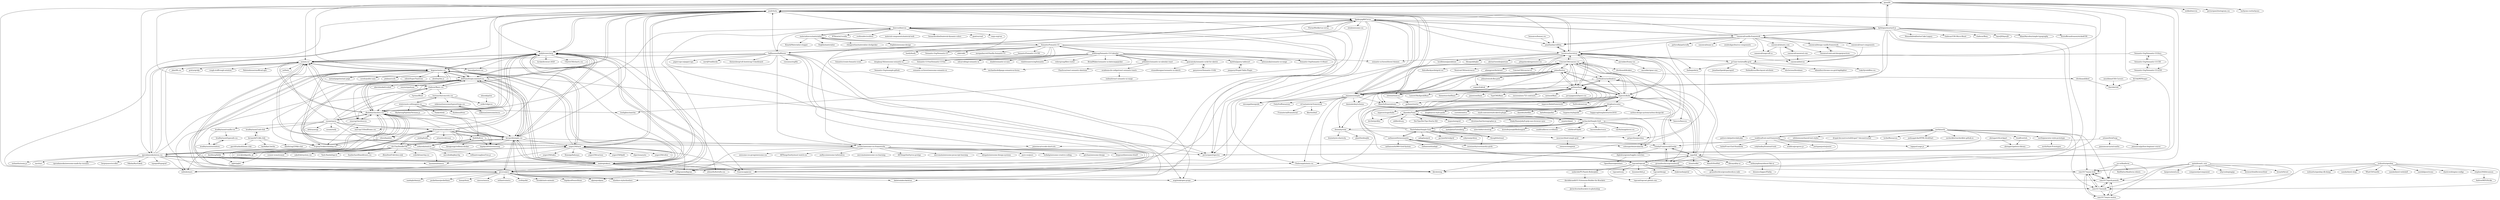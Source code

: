 digraph G {
"ajusa/lit" -> "jenil/chota"
"ajusa/lit" -> "kbrsh/wing" ["e"=1]
"ajusa/lit" -> "Chalarangelo/mini.css" ["e"=1]
"ajusa/lit" -> "webkul/micron" ["e"=1]
"ajusa/lit" -> "andybrewer/mvp"
"ajusa/lit" -> "picturepan2/spectre" ["e"=1]
"ajusa/lit" -> "milligram/milligram" ["e"=1]
"ajusa/lit" -> "kylelogue/mustard-ui"
"ajusa/lit" -> "xz/new.css"
"ajusa/lit" -> "picturepan2/instagram.css" ["e"=1]
"ajusa/lit" -> "kognise/water.css"
"ajusa/lit" -> "tachyons-css/tachyons" ["e"=1]
"ajusa/lit" -> "igoradamenko/awsm.css"
"ajusa/lit" -> "dohliam/dropin-minimal-css"
"ajusa/lit" -> "pr1mer-tech/waffle-grid"
"louismerlin/concrete.css" -> "wintermute-cell/magick.css"
"louismerlin/concrete.css" -> "marcop135/bullframe.css"
"louismerlin/concrete.css" -> "mikemai2awesome/typesettings.css"
"louismerlin/concrete.css" -> "swlkr/ridgecss"
"louismerlin/concrete.css" -> "emareg/classlesscss"
"north/north" -> "tevko/Resources"
"north/north" -> "rain1017/async-lock"
"north/north" -> "rain1017/quick-pomelo"
"north/north" -> "rain1017/memdb"
"north/north" -> "joshuagatcke/HTML-KickStart" ["e"=1]
"north/north" -> "uxchecklist/uxchecklist.github.io" ["e"=1]
"north/north" -> "north/generator-style-prototype"
"north/north" -> "bradfrost/ish."
"north/north" -> "tapquo/Lungo.js" ["e"=1]
"north/north" -> "usablica/front-end-frameworks"
"north/north" -> "pattern-lab/patternlab-php" ["e"=1]
"north/north" -> "nilshoenson/shared-text-styles" ["e"=1]
"north/north" -> "drupal-deconstructed/drupal-7-deconstructed"
"troxler/awesome-css-frameworks" -> "awesome-css-group/awesome-css" ["e"=1]
"troxler/awesome-css-frameworks" -> "AllThingsSmitty/must-watch-css" ["e"=1]
"troxler/awesome-css-frameworks" -> "picocss/pico"
"troxler/awesome-css-frameworks" -> "aniftyco/awesome-tailwindcss" ["e"=1]
"troxler/awesome-css-frameworks" -> "picturepan2/spectre" ["e"=1]
"troxler/awesome-css-frameworks" -> "micromata/awesome-css-learning" ["e"=1]
"troxler/awesome-css-frameworks" -> "AllThingsSmitty/css-protips" ["e"=1]
"troxler/awesome-css-frameworks" -> "micromata/awesome-javascript-learning" ["e"=1]
"troxler/awesome-css-frameworks" -> "alexpate/awesome-design-systems" ["e"=1]
"troxler/awesome-css-frameworks" -> "milligram/milligram" ["e"=1]
"troxler/awesome-css-frameworks" -> "pure-css/pure" ["e"=1]
"troxler/awesome-css-frameworks" -> "kognise/water.css"
"troxler/awesome-css-frameworks" -> "terkelg/awesome-creative-coding" ["e"=1]
"troxler/awesome-css-frameworks" -> "gztchan/awesome-design" ["e"=1]
"troxler/awesome-css-frameworks" -> "diegocard/awesome-html5" ["e"=1]
"fomantic/Fomantic-UI" -> "mdehoog/Semantic-UI-Calendar"
"fomantic/Fomantic-UI" -> "Semantic-Org/Semantic-UI" ["e"=1]
"fomantic/Fomantic-UI" -> "Semantic-Org/Semantic-UI-React" ["e"=1]
"fomantic/Fomantic-UI" -> "Semantic-UI-Vue/Semantic-UI-Vue" ["e"=1]
"fomantic/Fomantic-UI" -> "douglasg14b/awesome-semantic-ui"
"fomantic/Fomantic-UI" -> "uikit/uikit" ["e"=1]
"fomantic/Fomantic-UI" -> "halfmoonui/halfmoon"
"fomantic/Fomantic-UI" -> "edcarroll/ng2-semantic-ui" ["e"=1]
"fomantic/Fomantic-UI" -> "Spiderpig86/Cirrus"
"fomantic/Fomantic-UI" -> "picturepan2/spectre" ["e"=1]
"fomantic/Fomantic-UI" -> "fomantic/Fomantic-UI-CSS"
"fomantic/Fomantic-UI" -> "morganbarrett/Vanilla-Semantic-UI"
"fomantic/Fomantic-UI" -> "buefy/buefy" ["e"=1]
"fomantic/Fomantic-UI" -> "troxler/awesome-css-frameworks"
"fomantic/Fomantic-UI" -> "materializecss/materialize"
"johno/furtive" -> "ConciseCSS/concise.css"
"johno/furtive" -> "getbase/base"
"johno/furtive" -> "danmalarkey/schema"
"johno/furtive" -> "jmjuanes/siimple"
"johno/furtive" -> "soyjavi/tuktuk"
"johno/furtive" -> "BlazeSoftware/atoms" ["e"=1]
"johno/furtive" -> "johno/rework-flex-grid"
"johno/furtive" -> "imperavi/kube"
"johno/furtive" -> "cardinalcss/cardinalcss"
"kognise/water.css" -> "andybrewer/mvp"
"kognise/water.css" -> "xz/new.css"
"kognise/water.css" -> "oxalorg/sakura"
"kognise/water.css" -> "picocss/pico"
"kognise/water.css" -> "kevquirk/simple.css"
"kognise/water.css" -> "dbohdan/classless-css"
"kognise/water.css" -> "picturepan2/spectre" ["e"=1]
"kognise/water.css" -> "milligram/milligram" ["e"=1]
"kognise/water.css" -> "instantpage/instant.page" ["e"=1]
"kognise/water.css" -> "uswds/public-sans" ["e"=1]
"kognise/water.css" -> "jolaleye/cssfx" ["e"=1]
"kognise/water.css" -> "edent/SuperTinyIcons" ["e"=1]
"kognise/water.css" -> "alexfoxy/lax.js" ["e"=1]
"kognise/water.css" -> "dohliam/dropin-minimal-css"
"kognise/water.css" -> "troxler/awesome-css-frameworks"
"dbohdan/classless-css" -> "dohliam/dropin-minimal-css"
"dbohdan/classless-css" -> "oxalorg/sakura"
"dbohdan/classless-css" -> "xz/new.css"
"dbohdan/classless-css" -> "andybrewer/mvp"
"dbohdan/classless-css" -> "emareg/classlesscss"
"dbohdan/classless-css" -> "yegor256/tacit"
"dbohdan/classless-css" -> "jenil/chota"
"dbohdan/classless-css" -> "kognise/water.css"
"dbohdan/classless-css" -> "kevquirk/simple.css"
"dbohdan/classless-css" -> "igoradamenko/awsm.css"
"dbohdan/classless-css" -> "rilwis/bamboo"
"dbohdan/classless-css" -> "bigskysoftware/missing" ["e"=1]
"dbohdan/classless-css" -> "mblode/marx" ["e"=1]
"dbohdan/classless-css" -> "picocss/pico"
"dbohdan/classless-css" -> "susam/spcss"
"spolu/breach_core" -> "breach/thrust" ["e"=1]
"spolu/breach_core" -> "rain1017/async-lock"
"spolu/breach_core" -> "rain1017/quick-pomelo"
"spolu/breach_core" -> "rain1017/memdb"
"spolu/breach_core" -> "kaepora/miniLock" ["e"=1]
"spolu/breach_core" -> "componentjs/component" ["e"=1]
"spolu/breach_core" -> "rain1017/async-mutex"
"spolu/breach_core" -> "whyrusleeping/gx" ["e"=1]
"spolu/breach_core" -> "browserhtml/browserhtml" ["e"=1]
"kylelogue/mustard-ui" -> "Spiderpig86/Cirrus"
"kylelogue/mustard-ui" -> "sitetent/tentcss"
"kylelogue/mustard-ui" -> "jenil/chota"
"kylelogue/mustard-ui" -> "getbase/base"
"kylelogue/mustard-ui" -> "AdamMarsden/simple-typography" ["e"=1]
"kylelogue/mustard-ui" -> "kristofferandreasen/wickedCSS" ["e"=1]
"kylelogue/mustard-ui" -> "jonathanharrell/hiq"
"kylelogue/mustard-ui" -> "ajusa/lit"
"kylelogue/mustard-ui" -> "HimasRafeek/butterCake-Legacy"
"kylelogue/mustard-ui" -> "Chalarangelo/mini.css" ["e"=1]
"kylelogue/mustard-ui" -> "vladocar/CSS-Micro-Reset" ["e"=1]
"kylelogue/mustard-ui" -> "vladocar/flexy" ["e"=1]
"kylelogue/mustard-ui" -> "layerJS/layerJS" ["e"=1]
"kylelogue/mustard-ui" -> "picturepan2/spectre" ["e"=1]
"kylelogue/mustard-ui" -> "canonical/vanilla-framework"
"imperavi/kube" -> "getbase/base"
"imperavi/kube" -> "ConciseCSS/concise.css"
"imperavi/kube" -> "GumbyFramework/Gumby"
"imperavi/kube" -> "imperavi/kubeframework"
"imperavi/kube" -> "groundworkcss/groundwork"
"imperavi/kube" -> "BlazeSoftware/atoms" ["e"=1]
"imperavi/kube" -> "daneden/Toast"
"imperavi/kube" -> "cardinalcss/cardinalcss"
"imperavi/kube" -> "johno/furtive"
"imperavi/kube" -> "turretcss/turretcss"
"imperavi/kube" -> "sapo/Ink"
"imperavi/kube" -> "devlint/gridlex" ["e"=1]
"imperavi/kube" -> "milligram/milligram" ["e"=1]
"imperavi/kube" -> "NoDivide/astrum" ["e"=1]
"imperavi/kube" -> "dropbox/scooter"
"academia-de-codigo/react-semantic-toasts" -> "iozbeyli/react-semantic-ui-range"
"imperavi/kubeframework" -> "imperavi/superkube"
"alistapart/AListApart" -> "alistapart/pattern-library"
"emareg/classlesscss" -> "EvgenyOrekhov/holiday.css"
"emareg/classlesscss" -> "dbohdan/classless-css"
"canonical/react-components" -> "canonical/dotrun"
"canonical/react-components" -> "canonical/vanilla-framework"
"almonk/pylon" -> "swlkr/ridgecss"
"arfedulov/semantic-ui-calendar-react" -> "academia-de-codigo/react-semantic-toasts"
"arfedulov/semantic-ui-calendar-react" -> "Charlicus/react-semantic-datetime"
"arfedulov/semantic-ui-calendar-react" -> "mdehoog/Semantic-UI-Calendar"
"Semantic-Org/Semantic-UI-Docs" -> "Semantic-Org/Semantic-UI-CSS"
"Semantic-Org/Semantic-UI-Docs" -> "Semantic-Org/Semantic-UI-LESS"
"Semantic-Org/Semantic-UI-Docs" -> "semantic-ui-forest/forest-themes"
"canonical/canonical.com" -> "canonical/ubuntu.com"
"canonical/canonical.com" -> "canonical/dotrun"
"bradleytaunt/vanilla-css" -> "bradleytaunt/typesafe-css"
"bradleytaunt/vanilla-css" -> "bradleytaunt/normform"
"topcoat/design" -> "topcoat/topcoat.github.com"
"north/generator-style-prototype" -> "north/Style-Prototypes"
"bradleytaunt/typesafe-css" -> "bradleytaunt/normform"
"fomantic/Fomantic-UI-CSS" -> "fomantic/create-fomantic-icons"
"davidderaedt/CC-Extension-Builder-for-Brackets" -> "JavierAroche/brackets-to-photoshop"
"undavide/PS-Panels-Boilerplate" -> "davidderaedt/CC-Extension-Builder-for-Brackets"
"xz/new.css" -> "andybrewer/mvp"
"xz/new.css" -> "dohliam/dropin-minimal-css"
"xz/new.css" -> "oxalorg/sakura"
"xz/new.css" -> "kognise/water.css"
"xz/new.css" -> "dbohdan/classless-css"
"xz/new.css" -> "kevquirk/simple.css"
"xz/new.css" -> "vladocar/Basic.css"
"xz/new.css" -> "bansal/pattern.css" ["e"=1]
"xz/new.css" -> "xz/fonts"
"xz/new.css" -> "jdan/98.css" ["e"=1]
"xz/new.css" -> "picocss/pico"
"xz/new.css" -> "jenil/chota"
"xz/new.css" -> "grid-js/gridjs" ["e"=1]
"xz/new.css" -> "rough-stuff/rough-notation" ["e"=1]
"xz/new.css" -> "Rolstenhouse/unofficial-apis" ["e"=1]
"picocss/pico" -> "kevquirk/simple.css"
"picocss/pico" -> "alpinejs/alpine" ["e"=1]
"picocss/pico" -> "bigskysoftware/htmx" ["e"=1]
"picocss/pico" -> "saadeghi/daisyui" ["e"=1]
"picocss/pico" -> "shoelace-style/shoelace" ["e"=1]
"picocss/pico" -> "pocketbase/pocketbase" ["e"=1]
"picocss/pico" -> "honojs/hono" ["e"=1]
"picocss/pico" -> "unocss/unocss" ["e"=1]
"picocss/pico" -> "argyleink/open-props" ["e"=1]
"picocss/pico" -> "withastro/astro" ["e"=1]
"picocss/pico" -> "sveltejs/kit" ["e"=1]
"picocss/pico" -> "formkit/auto-animate" ["e"=1]
"picocss/pico" -> "skeletonlabs/skeleton" ["e"=1]
"picocss/pico" -> "kognise/water.css"
"picocss/pico" -> "andybrewer/mvp"
"andybrewer/mvp" -> "xz/new.css"
"andybrewer/mvp" -> "kognise/water.css"
"andybrewer/mvp" -> "dohliam/dropin-minimal-css"
"andybrewer/mvp" -> "dbohdan/classless-css"
"andybrewer/mvp" -> "oxalorg/sakura"
"andybrewer/mvp" -> "kevquirk/simple.css"
"andybrewer/mvp" -> "jenil/chota"
"andybrewer/mvp" -> "picocss/pico"
"andybrewer/mvp" -> "yegor256/tacit"
"andybrewer/mvp" -> "bansal/pattern.css" ["e"=1]
"andybrewer/mvp" -> "franciscop/picnic" ["e"=1]
"andybrewer/mvp" -> "milligram/milligram" ["e"=1]
"andybrewer/mvp" -> "luruke/browser-2020" ["e"=1]
"andybrewer/mvp" -> "ChartsCSS/charts.css" ["e"=1]
"andybrewer/mvp" -> "edwardtufte/tufte-css" ["e"=1]
"tbolt/boltcss" -> "bigskysoftware/missing" ["e"=1]
"tbolt/boltcss" -> "codazoda/neatcss"
"tbolt/boltcss" -> "kissgyorgy/redbean-docker" ["e"=1]
"tbolt/boltcss" -> "jamezmca/vscode-shortcuts"
"alvaromontoro/almond.css" -> "dashborg/hibiki"
"alvaromontoro/almond.css" -> "kevquirk/simple.css"
"alvaromontoro/almond.css" -> "bigskysoftware/missing" ["e"=1]
"alvaromontoro/almond.css" -> "codazoda/neatcss"
"alvaromontoro/almond.css" -> "chr15m/DoodleCSS"
"alvaromontoro/almond.css" -> "dohliam/dropin-minimal-css"
"alvaromontoro/almond.css" -> "dbohdan/classless-css"
"alvaromontoro/almond.css" -> "luxonauta/luxacss"
"alvaromontoro/almond.css" -> "rilwis/bamboo"
"alvaromontoro/almond.css" -> "xz/new.css"
"alvaromontoro/almond.css" -> "zverok/wikipedia_ql" ["e"=1]
"alvaromontoro/almond.css" -> "winfsp/hubfs" ["e"=1]
"alvaromontoro/almond.css" -> "tbolt/boltcss"
"alvaromontoro/almond.css" -> "andybrewer/mvp"
"alvaromontoro/almond.css" -> "zetareticoli/cssui"
"halfmoonui/halfmoon" -> "Spiderpig86/Cirrus"
"halfmoonui/halfmoon" -> "jenil/chota"
"halfmoonui/halfmoon" -> "kognise/water.css"
"halfmoonui/halfmoon" -> "rossumur/espflix" ["e"=1]
"halfmoonui/halfmoon" -> "picocss/pico"
"halfmoonui/halfmoon" -> "shoelace-style/shoelace" ["e"=1]
"halfmoonui/halfmoon" -> "picturepan2/spectre" ["e"=1]
"halfmoonui/halfmoon" -> "papercups-io/papercups" ["e"=1]
"halfmoonui/halfmoon" -> "mertJF/tailblocks" ["e"=1]
"halfmoonui/halfmoon" -> "xz/new.css"
"halfmoonui/halfmoon" -> "themesberg/volt-bootstrap-5-dashboard" ["e"=1]
"halfmoonui/halfmoon" -> "argyleink/open-props" ["e"=1]
"halfmoonui/halfmoon" -> "franciscop/picnic" ["e"=1]
"halfmoonui/halfmoon" -> "troxler/awesome-css-frameworks"
"halfmoonui/halfmoon" -> "alpinejs/alpine" ["e"=1]
"canonical/ubuntu.com" -> "canonical/canonical.com"
"canonical/ubuntu.com" -> "canonical/dotrun"
"canonical/ubuntu.com" -> "canonical/snapcraft.io" ["e"=1]
"isohuntto/openbay" -> "isohuntto/openbay-db-dump"
"isohuntto/openbay" -> "stephen304/bitcannon"
"isohuntto/openbay" -> "rain1017/memdb"
"isohuntto/openbay" -> "rain1017/async-lock"
"isohuntto/openbay" -> "rain1017/quick-pomelo"
"isohuntto/openbay" -> "samdark/yii2-shop" ["e"=1]
"isohuntto/openbay" -> "WhatCD/Gazelle" ["e"=1]
"isohuntto/openbay" -> "samdark/yii2-webshell" ["e"=1]
"isohuntto/openbay" -> "saeedalipoor/icono" ["e"=1]
"isohuntto/openbay" -> "elasticweb/nginx-configs" ["e"=1]
"nt1m/material-framework" -> "Framaterial/framaterial"
"nt1m/material-framework" -> "kkortes/leaf"
"daneden/Toast" -> "dropbox/scooter"
"daneden/Toast" -> "thoughtbot/neat" ["e"=1]
"daneden/Toast" -> "imperavi/kube"
"daneden/Toast" -> "devlint/gridlex" ["e"=1]
"daneden/Toast" -> "mojotech/jeet" ["e"=1]
"daneden/Toast" -> "colourgarden/avalanche" ["e"=1]
"daneden/Toast" -> "oddbird/susy" ["e"=1]
"daneden/Toast" -> "basscss/basscss" ["e"=1]
"daneden/Toast" -> "ConciseCSS/concise.css"
"daneden/Toast" -> "DevTips/DevTips-Starter-Kit" ["e"=1]
"daneden/Toast" -> "hnqso/minigrid" ["e"=1]
"daneden/Toast" -> "getbase/base"
"daneden/Toast" -> "christinecha/choreographer-js" ["e"=1]
"daneden/Toast" -> "zachacole/Simple-Grid"
"daneden/Toast" -> "shakyShane/jekyll-gulp-sass-browser-sync" ["e"=1]
"materializecss/materialize" -> "beercss/beercss"
"materializecss/materialize" -> "Kinark/Materialize-stepper" ["e"=1]
"materializecss/materialize" -> "fomantic/Fomantic-UI"
"materializecss/materialize" -> "Dogfalo/materialize" ["e"=1]
"materializecss/materialize" -> "chingyawhao/materialize-clockpicker"
"materializecss/materialize" -> "Dogfalo/awesome-design"
"ConciseCSS/concise.css" -> "KolceBackyard/atgrid.css"
"ConciseCSS/concise.css" -> "NeutronCSS/neutroncss" ["e"=1]
"ConciseCSS/concise.css" -> "getbase/base"
"ConciseCSS/concise.css" -> "doximity/vital"
"ConciseCSS/concise.css" -> "johno/furtive"
"ConciseCSS/concise.css" -> "adamjgrant/kickstart"
"ConciseCSS/concise.css" -> "ConciseCSS/concise-ui"
"ConciseCSS/concise.css" -> "turretcss/turretcss"
"ConciseCSS/concise.css" -> "colourgarden/avalanche" ["e"=1]
"ConciseCSS/concise.css" -> "cardinalcss/cardinalcss"
"ConciseCSS/concise.css" -> "imperavi/kube"
"ConciseCSS/concise.css" -> "cferdinandi/kraken"
"ConciseCSS/concise.css" -> "sitetent/tentcss"
"ConciseCSS/concise.css" -> "BlazeSoftware/atoms" ["e"=1]
"ConciseCSS/concise.css" -> "slavanga/baseguide"
"bonsaicss/bonsai.css" -> "jonathanharrell/hiq"
"stephen304/bitcannon" -> "AndrewMD5/Strike"
"sapo/Ink" -> "ConciseCSS/concise.css"
"sapo/Ink" -> "getbase/base"
"sapo/Ink" -> "GumbyFramework/Gumby"
"sapo/Ink" -> "AliasIO/Swiftlet"
"sapo/Ink" -> "imperavi/kube"
"sapo/Ink" -> "websymphony/almost-flat-ui"
"sapo/Ink" -> "cardinalcss/cardinalcss"
"sapo/Ink" -> "groundworkcss/groundwork"
"sapo/Ink" -> "topcoat/topcoat"
"sapo/Ink" -> "liferay/alloy-ui" ["e"=1]
"sapo/Ink" -> "titon/toolkit" ["e"=1]
"codazoda/neatcss" -> "tbolt/boltcss"
"codazoda/neatcss" -> "williamtroup/JsonTree.js" ["e"=1]
"codazoda/neatcss" -> "microlinkhq/keyvhq"
"rain1017/quick-pomelo" -> "rain1017/memdb"
"rain1017/quick-pomelo" -> "rain1017/async-lock"
"rain1017/quick-pomelo" -> "rain1017/async-mutex"
"vladocar/Basic.css" -> "xz/new.css"
"vladocar/Basic.css" -> "dohliam/dropin-minimal-css"
"vladocar/Basic.css" -> "EvgenyOrekhov/holiday.css"
"vladocar/Basic.css" -> "dbohdan/classless-css"
"vladocar/Basic.css" -> "louismerlin/concrete.css"
"vladocar/Basic.css" -> "f-prime/Blunt" ["e"=1]
"vladocar/Basic.css" -> "andybrewer/mvp"
"mikemai2awesome/typesettings.css" -> "mikemai2awesome/mcss"
"cferdinandi/keel" -> "theclob/clob"
"rain1017/async-lock" -> "rain1017/async-mutex"
"rain1017/async-lock" -> "rain1017/quick-pomelo"
"rain1017/async-lock" -> "rain1017/async-lock"
"rain1017/async-lock" -> "rain1017/memdb"
"yegor256/tacit" -> "yegor256/takes" ["e"=1]
"yegor256/tacit" -> "dbohdan/classless-css"
"yegor256/tacit" -> "Kimeiga/bahunya"
"yegor256/tacit" -> "yegor256/cactoos" ["e"=1]
"yegor256/tacit" -> "andybrewer/mvp"
"yegor256/tacit" -> "franciscop/picnic" ["e"=1]
"yegor256/tacit" -> "oxalorg/sakura"
"yegor256/tacit" -> "dohliam/dropin-minimal-css"
"yegor256/tacit" -> "jenil/chota"
"yegor256/tacit" -> "yegor256/0pdd" ["e"=1]
"yegor256/tacit" -> "objectionary/eo" ["e"=1]
"yegor256/tacit" -> "igoradamenko/awsm.css"
"yegor256/tacit" -> "yegor256/rultor" ["e"=1]
"yegor256/tacit" -> "mblode/marx" ["e"=1]
"yegor256/tacit" -> "kognise/water.css"
"kevquirk/simple.css" -> "picocss/pico"
"kevquirk/simple.css" -> "andybrewer/mvp"
"kevquirk/simple.css" -> "xz/new.css"
"kevquirk/simple.css" -> "kognise/water.css"
"kevquirk/simple.css" -> "dbohdan/classless-css"
"kevquirk/simple.css" -> "oxalorg/sakura"
"kevquirk/simple.css" -> "dohliam/dropin-minimal-css"
"kevquirk/simple.css" -> "argyleink/open-props" ["e"=1]
"kevquirk/simple.css" -> "alvaromontoro/almond.css"
"kevquirk/simple.css" -> "jenil/chota"
"kevquirk/simple.css" -> "shoelace-style/shoelace" ["e"=1]
"kevquirk/simple.css" -> "chr15m/DoodleCSS"
"kevquirk/simple.css" -> "bigskysoftware/missing" ["e"=1]
"kevquirk/simple.css" -> "troxler/awesome-css-frameworks"
"kevquirk/simple.css" -> "yegor256/tacit"
"rain1017/memdb" -> "rain1017/quick-pomelo"
"rain1017/memdb" -> "rain1017/async-lock"
"rain1017/memdb" -> "rain1017/async-mutex"
"beercss/beercss" -> "materializecss/materialize"
"beercss/beercss" -> "picocss/pico"
"beercss/beercss" -> "KTibow/m3-svelte" ["e"=1]
"beercss/beercss" -> "svelteuidev/svelteui" ["e"=1]
"beercss/beercss" -> "argyleink/open-props" ["e"=1]
"beercss/beercss" -> "dbohdan/classless-css"
"beercss/beercss" -> "material-components/material-web" ["e"=1]
"beercss/beercss" -> "leonardorafael/material-dynamic-colors"
"beercss/beercss" -> "jenil/chota"
"beercss/beercss" -> "Spiderpig86/Cirrus"
"beercss/beercss" -> "lowlighter/matcha" ["e"=1]
"beercss/beercss" -> "gnat/surreal" ["e"=1]
"beercss/beercss" -> "skeletonlabs/skeleton" ["e"=1]
"beercss/beercss" -> "vanjs-org/van" ["e"=1]
"beercss/beercss" -> "halfmoonui/halfmoon"
"dropbox/scooter" -> "dropbox/css-style-guide" ["e"=1]
"dropbox/scooter" -> "csstools/mdcss" ["e"=1]
"dropbox/scooter" -> "daneden/Toast"
"dropbox/scooter" -> "stark-contrast/stark-sketch-plugin" ["e"=1]
"dropbox/scooter" -> "daneden/dotfiles"
"dropbox/scooter" -> "katiefenn/parker" ["e"=1]
"dropbox/scooter" -> "hugeinc/styleguide" ["e"=1]
"dropbox/scooter" -> "happycog/templatestarter2016" ["e"=1]
"dropbox/scooter" -> "carbon-design-system/carbon-design-kit" ["e"=1]
"rilwis/bamboo" -> "EvgenyOrekhov/holiday.css"
"bradleytaunt/1mb-club" -> "kevquirk/512kb.club"
"canonical/vanilla-framework" -> "canonical/design-vanilla-framework"
"canonical/vanilla-framework" -> "canonical/react-components"
"canonical/vanilla-framework" -> "canonical-web-and-design/practices"
"canonical/vanilla-framework" -> "canonical/ubuntu.com"
"canonical/vanilla-framework" -> "canonical/dotrun"
"canonical/vanilla-framework" -> "turretcss/turretcss"
"canonical/vanilla-framework" -> "patternfly/patternfly" ["e"=1]
"canonical/vanilla-framework" -> "Spiderpig86/Cirrus"
"canonical/vanilla-framework" -> "jenil/chota"
"canonical/vanilla-framework" -> "canonical/snapcraft.io" ["e"=1]
"canonical/vanilla-framework" -> "kylelogue/mustard-ui"
"canonical/vanilla-framework" -> "argyleink/open-props" ["e"=1]
"canonical/vanilla-framework" -> "canonical/maas-ui" ["e"=1]
"canonical/vanilla-framework" -> "jonathanharrell/hiq"
"canonical/vanilla-framework" -> "zendeskgarden/css-components" ["e"=1]
"turretcss/turretcss" -> "jonathanharrell/hiq"
"turretcss/turretcss" -> "ConciseCSS/concise.css"
"turretcss/turretcss" -> "thebeguide/ui"
"turretcss/turretcss" -> "jenil/chota"
"turretcss/turretcss" -> "getbase/base"
"turretcss/turretcss" -> "sitetent/tentcss"
"turretcss/turretcss" -> "basscss/basscss" ["e"=1]
"turretcss/turretcss" -> "jmjuanes/siimple"
"turretcss/turretcss" -> "lucidlemon/paradeiser" ["e"=1]
"turretcss/turretcss" -> "pr1mer-tech/waffle-grid"
"turretcss/turretcss" -> "Slicejack/bojler" ["e"=1]
"turretcss/turretcss" -> "imperavi/kube"
"turretcss/turretcss" -> "alistairtweedie/pintsize" ["e"=1]
"turretcss/turretcss" -> "johnpolacek/expressive-css" ["e"=1]
"turretcss/turretcss" -> "aaroniker/framy-css"
"Semantic-Org/Semantic-UI-LESS" -> "Semantic-Org/Semantic-UI-CSS"
"kevquirk/512kb.club" -> "nkoehring/250kb-club"
"kevquirk/512kb.club" -> "bradleytaunt/1mb-club"
"kevquirk/512kb.club" -> "garritfra/darktheme.club"
"kevquirk/512kb.club" -> "karlb/karl.berlin"
"guacamoly/semantic-ui-kit-for-sketch" -> "garystover/Semantic-UI-Kit"
"guacamoly/semantic-ui-kit-for-sketch" -> "stoneddesigner/semantic-ui-sketch"
"adamjgrant/kickstart" -> "ConciseCSS/concise.css"
"jmjuanes/siimple" -> "jenil/chota"
"jmjuanes/siimple" -> "danmalarkey/schema"
"jmjuanes/siimple" -> "turretcss/turretcss"
"jmjuanes/siimple" -> "Chalarangelo/mini.css" ["e"=1]
"jmjuanes/siimple" -> "johno/furtive"
"jmjuanes/siimple" -> "slavanga/baseguide"
"jmjuanes/siimple" -> "doximity/vital"
"jmjuanes/siimple" -> "getbase/base"
"jmjuanes/siimple" -> "franciscop/picnic" ["e"=1]
"jmjuanes/siimple" -> "Spiderpig86/Cirrus"
"jmjuanes/siimple" -> "kbrsh/wing" ["e"=1]
"jmjuanes/siimple" -> "BlazeSoftware/atoms" ["e"=1]
"jmjuanes/siimple" -> "nt1m/material-framework"
"jmjuanes/siimple" -> "ConciseCSS/concise.css"
"jmjuanes/siimple" -> "OwlyStuff/amazium"
"susam/spcss" -> "dbohdan/classless-css"
"susam/spcss" -> "dohliam/dropin-minimal-css"
"susam/spcss" -> "defx/synergy"
"susam/spcss" -> "codazoda/neatcss"
"susam/spcss" -> "bradleytaunt/1mb-club"
"susam/spcss" -> "bradleytaunt/vanilla-css"
"susam/spcss" -> "andybrewer/mvp"
"susam/spcss" -> "marcop135/bullframe.css"
"susam/spcss" -> "susam/emfy" ["e"=1]
"susam/spcss" -> "xz/new.css"
"susam/spcss" -> "vladocar/Basic.css"
"susam/spcss" -> "EvgenyOrekhov/holiday.css"
"susam/spcss" -> "alvaromontoro/almond.css"
"getbase/base" -> "Laravel-Backpack/Base" ["e"=1]
"getbase/base" -> "themeteorchef/base" ["e"=1]
"getbase/base" -> "cardinalcss/cardinalcss"
"getbase/base" -> "ConciseCSS/concise.css"
"getbase/base" -> "janestreet/base" ["e"=1]
"getbase/base" -> "sitetent/tentcss"
"getbase/base" -> "imperavi/kube"
"getbase/base" -> "getbase/starter"
"getbase/base" -> "TypiCMS/Base" ["e"=1]
"getbase/base" -> "johno/furtive"
"getbase/base" -> "turretcss/turretcss"
"getbase/base" -> "ourzora/zora-721-contracts" ["e"=1]
"getbase/base" -> "mztacat/Base" ["e"=1]
"getbase/base" -> "jmjuanes/siimple"
"getbase/base" -> "jerryjappinen/layers-css" ["e"=1]
"Semantic-Org/Semantic-UI-CSS" -> "Semantic-Org/Semantic-UI-LESS"
"Semantic-Org/Semantic-UI-CSS" -> "Semantic-Org/Semantic-UI-Docs"
"kylefox/jquery-tablesort" -> "joequery/Stupid-Table-Plugin"
"digitalsurgeons/toggles-switches" -> "OpenShare/openshare"
"kLOsk/WPStager" -> "theclob/clob"
"chr15m/DoodleCSS" -> "fxaeberhard/handdrawn.css"
"chr15m/DoodleCSS" -> "kevquirk/simple.css"
"chr15m/DoodleCSS" -> "dashborg/hibiki"
"chr15m/DoodleCSS" -> "dbox/html5-kitchen-sink" ["e"=1]
"chr15m/DoodleCSS" -> "alvaromontoro/almond.css"
"chr15m/DoodleCSS" -> "codeAdrian/clay.css" ["e"=1]
"chr15m/DoodleCSS" -> "iconoir-icons/iconoir" ["e"=1]
"chr15m/DoodleCSS" -> "sakofchit/system.css" ["e"=1]
"chr15m/DoodleCSS" -> "zverok/wikipedia_ql" ["e"=1]
"chr15m/DoodleCSS" -> "Yash-Handa/logo-ls" ["e"=1]
"chr15m/DoodleCSS" -> "luxonauta/luxacss"
"chr15m/DoodleCSS" -> "pglet/pglet" ["e"=1]
"igoradamenko/awsm.css" -> "dbohdan/classless-css"
"igoradamenko/awsm.css" -> "NikolayRys/Likely" ["e"=1]
"igoradamenko/awsm.css" -> "jenil/chota"
"igoradamenko/awsm.css" -> "typograf/typograf" ["e"=1]
"igoradamenko/awsm.css" -> "yegor256/tacit"
"igoradamenko/awsm.css" -> "mblode/marx" ["e"=1]
"igoradamenko/awsm.css" -> "oxalorg/sakura"
"igoradamenko/awsm.css" -> "kbrsh/wing" ["e"=1]
"igoradamenko/awsm.css" -> "nishanths/zoom.js" ["e"=1]
"igoradamenko/awsm.css" -> "Chalarangelo/mini.css" ["e"=1]
"igoradamenko/awsm.css" -> "xz/new.css"
"igoradamenko/awsm.css" -> "kognise/water.css"
"igoradamenko/awsm.css" -> "tars/tars" ["e"=1]
"igoradamenko/awsm.css" -> "igoradamenko/awesome-made-by-russians" ["e"=1]
"igoradamenko/awsm.css" -> "bespoyasov/scroller" ["e"=1]
"dashborg/hibiki" -> "luxonauta/luxacss"
"dashborg/hibiki" -> "pglet/pglet" ["e"=1]
"joequery/Stupid-Table-Plugin" -> "kylefox/jquery-tablesort"
"garystover/Semantic-UI-Kit" -> "guacamoly/semantic-ui-kit-for-sketch"
"anushbmx/CSS-Cursors" -> "theclob/clob"
"canonical-web-and-design/practices" -> "canonical/design-vanilla-framework"
"rain1017/async-mutex" -> "rain1017/async-lock"
"rain1017/async-mutex" -> "rain1017/quick-pomelo"
"doximity/vital" -> "doximity/es-elasticity"
"doximity/vital" -> "planttheidea/jile"
"doximity/vital" -> "getpavilion/pavilion" ["e"=1]
"zachacole/Simple-Grid" -> "ThisIsDallas/Simple-Grid"
"zachacole/Simple-Grid" -> "doximity/vital"
"zachacole/Simple-Grid" -> "kbrsh/wing" ["e"=1]
"zachacole/Simple-Grid" -> "rohitkrai03/pills" ["e"=1]
"zachacole/Simple-Grid" -> "laurenwaller/cssco" ["e"=1]
"zachacole/Simple-Grid" -> "daneden/Toast"
"zachacole/Simple-Grid" -> "ciar4n/imagehover.css" ["e"=1]
"zachacole/Simple-Grid" -> "getbase/base"
"zachacole/Simple-Grid" -> "matejlatin/Gutenberg" ["e"=1]
"zachacole/Simple-Grid" -> "mourner/dead-simple-grid"
"zachacole/Simple-Grid" -> "tylerchilds/cutestrap" ["e"=1]
"zachacole/Simple-Grid" -> "getpavilion/pavilion" ["e"=1]
"zachacole/Simple-Grid" -> "kristoferjoseph/flexboxgrid" ["e"=1]
"zachacole/Simple-Grid" -> "usablica/kissui.scrollanim" ["e"=1]
"zachacole/Simple-Grid" -> "turretcss/turretcss"
"aaroniker/framy-css" -> "aaroniker/gear-cms"
"ThisIsDallas/Simple-Grid" -> "zachacole/Simple-Grid"
"ThisIsDallas/Simple-Grid" -> "thoughtbot/neat" ["e"=1]
"ThisIsDallas/Simple-Grid" -> "gsvineeth/rwdgrid"
"ThisIsDallas/Simple-Grid" -> "nathansmith/unsemantic"
"ThisIsDallas/Simple-Grid" -> "csswizardry/csswizardry-grids" ["e"=1]
"ThisIsDallas/Simple-Grid" -> "mourner/dead-simple-grid"
"ThisIsDallas/Simple-Grid" -> "cobyism/gridism"
"ThisIsDallas/Simple-Grid" -> "getbase/base"
"ThisIsDallas/Simple-Grid" -> "daneden/Toast"
"ThisIsDallas/Simple-Grid" -> "aekaplan/grid" ["e"=1]
"dohliam/dropin-minimal-css" -> "dbohdan/classless-css"
"dohliam/dropin-minimal-css" -> "xz/new.css"
"dohliam/dropin-minimal-css" -> "andybrewer/mvp"
"dohliam/dropin-minimal-css" -> "oxalorg/sakura"
"dohliam/dropin-minimal-css" -> "vladocar/Basic.css"
"dohliam/dropin-minimal-css" -> "jenil/chota"
"dohliam/dropin-minimal-css" -> "yegor256/tacit"
"dohliam/dropin-minimal-css" -> "kognise/water.css"
"dohliam/dropin-minimal-css" -> "kevquirk/simple.css"
"dohliam/dropin-minimal-css" -> "emareg/classlesscss"
"dohliam/dropin-minimal-css" -> "franciscop/picnic" ["e"=1]
"dohliam/dropin-minimal-css" -> "ubershmekel/cssbed"
"dohliam/dropin-minimal-css" -> "EvgenyOrekhov/holiday.css"
"dohliam/dropin-minimal-css" -> "swyxio/spark-joy" ["e"=1]
"dohliam/dropin-minimal-css" -> "mblode/marx" ["e"=1]
"topcoat/topcoat" -> "rain1017/quick-pomelo"
"topcoat/topcoat" -> "rain1017/async-lock"
"topcoat/topcoat" -> "rain1017/memdb"
"topcoat/topcoat" -> "topcoat/topcoat.github.com"
"topcoat/topcoat" -> "topcoat/icons"
"topcoat/topcoat" -> "nathansmith/unsemantic"
"topcoat/topcoat" -> "krasimir/deb.js"
"topcoat/topcoat" -> "topcoat/design"
"topcoat/topcoat" -> "sapo/Ink"
"topcoat/topcoat" -> "undavide/PS-Panels-Boilerplate"
"topcoat/topcoat" -> "shakrmedia/petal"
"usablica/front-end-frameworks" -> "codylindley/frontend-tools" ["e"=1]
"usablica/front-end-frameworks" -> "GumbyFramework/Gumby"
"usablica/front-end-frameworks" -> "usablica/progress.js" ["e"=1]
"usablica/front-end-frameworks" -> "justspamjustin/junior"
"usablica/front-end-frameworks" -> "hzlzh/Front-End-Standards" ["e"=1]
"usablica/front-end-frameworks" -> "north/north"
"usablica/front-end-frameworks" -> "sapo/Ink"
"usablica/front-end-frameworks" -> "tapquo/Lungo.js" ["e"=1]
"oxalorg/sakura" -> "xz/new.css"
"oxalorg/sakura" -> "dbohdan/classless-css"
"oxalorg/sakura" -> "andybrewer/mvp"
"oxalorg/sakura" -> "dohliam/dropin-minimal-css"
"oxalorg/sakura" -> "kognise/water.css"
"oxalorg/sakura" -> "jenil/chota"
"oxalorg/sakura" -> "yegor256/tacit"
"oxalorg/sakura" -> "milligram/milligram" ["e"=1]
"oxalorg/sakura" -> "kevquirk/simple.css"
"oxalorg/sakura" -> "franciscop/picnic" ["e"=1]
"oxalorg/sakura" -> "picocss/pico"
"oxalorg/sakura" -> "edwardtufte/tufte-css" ["e"=1]
"oxalorg/sakura" -> "igoradamenko/awsm.css"
"oxalorg/sakura" -> "mblode/marx" ["e"=1]
"oxalorg/sakura" -> "kbrsh/wing" ["e"=1]
"mourner/dead-simple-grid" -> "owenversteeg/min" ["e"=1]
"douglasg14b/awesome-semantic-ui" -> "semantic-ui-forest/awesome-semantic-ui"
"douglasg14b/awesome-semantic-ui" -> "Semantic-Org/example-github"
"douglasg14b/awesome-semantic-ui" -> "michaelmob/django-semanticui-forms"
"nathansmith/unsemantic" -> "nathansmith/960-Grid-System" ["e"=1]
"nathansmith/unsemantic" -> "csswizardry/csswizardry-grids" ["e"=1]
"nathansmith/unsemantic" -> "GumbyFramework/Gumby"
"nathansmith/unsemantic" -> "ThisIsDallas/Simple-Grid"
"nathansmith/unsemantic" -> "getbase/base"
"nathansmith/unsemantic" -> "topcoat/topcoat"
"nathansmith/unsemantic" -> "nathansmith/adapt" ["e"=1]
"nathansmith/unsemantic" -> "colourgarden/avalanche" ["e"=1]
"bradfrost/ish." -> "alistapart/pattern-library"
"cardinalcss/cardinalcss" -> "getbase/base"
"cardinalcss/cardinalcss" -> "soyjavi/tuktuk"
"mikemai2awesome/mcss" -> "mikemai2awesome/typesettings.css"
"canonical/design-vanilla-framework" -> "canonical-web-and-design/practices"
"canonical/design-vanilla-framework" -> "canonical/dotrun"
"Spiderpig86/Cirrus" -> "kylelogue/mustard-ui"
"Spiderpig86/Cirrus" -> "jenil/chota"
"Spiderpig86/Cirrus" -> "halfmoonui/halfmoon"
"Spiderpig86/Cirrus" -> "uhub/awesome-css" ["e"=1]
"Spiderpig86/Cirrus" -> "jonathanharrell/hiq"
"Spiderpig86/Cirrus" -> "franciscop/picnic" ["e"=1]
"Spiderpig86/Cirrus" -> "jmjuanes/siimple"
"Spiderpig86/Cirrus" -> "turretcss/turretcss"
"Spiderpig86/Cirrus" -> "canonical/vanilla-framework"
"Spiderpig86/Cirrus" -> "picturepan2/spectre" ["e"=1]
"Spiderpig86/Cirrus" -> "beercss/beercss"
"Spiderpig86/Cirrus" -> "andybrewer/mvp"
"Spiderpig86/Cirrus" -> "Chalarangelo/mini.css" ["e"=1]
"Spiderpig86/Cirrus" -> "FlorianWoelki/vue-cirrus"
"Spiderpig86/Cirrus" -> "milligram/milligram" ["e"=1]
"mdehoog/Semantic-UI-Calendar" -> "BreadMaker/semantic-ui-daterangepicker"
"mdehoog/Semantic-UI-Calendar" -> "fomantic/Fomantic-UI"
"mdehoog/Semantic-UI-Calendar" -> "tyleryasaka/semantic-ui-range"
"mdehoog/Semantic-UI-Calendar" -> "arfedulov/semantic-ui-calendar-react"
"mdehoog/Semantic-UI-Calendar" -> "doabit/semantic-ui-sass" ["e"=1]
"mdehoog/Semantic-UI-Calendar" -> "Semantic-UI-Vue/Semantic-UI-Vue" ["e"=1]
"mdehoog/Semantic-UI-Calendar" -> "vladotesanovic/ngSemantic" ["e"=1]
"mdehoog/Semantic-UI-Calendar" -> "douglasg14b/awesome-semantic-ui"
"mdehoog/Semantic-UI-Calendar" -> "kylefox/jquery-tablesort"
"mdehoog/Semantic-UI-Calendar" -> "edcarroll/ng2-semantic-ui" ["e"=1]
"mdehoog/Semantic-UI-Calendar" -> "veliovgroup/flow-router" ["e"=1]
"mdehoog/Semantic-UI-Calendar" -> "guacamoly/semantic-ui-kit-for-sketch"
"mdehoog/Semantic-UI-Calendar" -> "Semantic-Org/Semantic-UI-React" ["e"=1]
"mdehoog/Semantic-UI-Calendar" -> "michaelmob/django-semanticui-forms"
"mdehoog/Semantic-UI-Calendar" -> "semantic-ui-forest/forest-themes"
"wintermute-cell/magick.css" -> "louismerlin/concrete.css"
"wintermute-cell/magick.css" -> "MarketingPipeline/Termino.js" ["e"=1]
"wintermute-cell/magick.css" -> "lowlighter/matcha" ["e"=1]
"wintermute-cell/magick.css" -> "kevquirk/simple.css"
"wintermute-cell/magick.css" -> "dbohdan/classless-css"
"wintermute-cell/magick.css" -> "tbolt/boltcss"
"wintermute-cell/magick.css" -> "Vladar4/itdr"
"wintermute-cell/magick.css" -> "Kalabasa/htmz" ["e"=1]
"zetane/ZetaForge" -> "jamezmca/vscode-shortcuts"
"zetane/ZetaForge" -> "jamezmca/python-beginner-course"
"zetane/ZetaForge" -> "jamezmca/crystal-maths"
"groundworkcss/groundwork" -> "GumbyFramework/Gumby"
"groundworkcss/groundwork" -> "groundworkcss/groundworkcss-rails"
"groundworkcss/groundwork" -> "cardinalcss/cardinalcss"
"jenil/chota" -> "franciscop/picnic" ["e"=1]
"jenil/chota" -> "kbrsh/wing" ["e"=1]
"jenil/chota" -> "dbohdan/classless-css"
"jenil/chota" -> "andybrewer/mvp"
"jenil/chota" -> "Spiderpig86/Cirrus"
"jenil/chota" -> "oxalorg/sakura"
"jenil/chota" -> "turretcss/turretcss"
"jenil/chota" -> "ajusa/lit"
"jenil/chota" -> "jmjuanes/siimple"
"jenil/chota" -> "dohliam/dropin-minimal-css"
"jenil/chota" -> "igoradamenko/awsm.css"
"jenil/chota" -> "yegor256/tacit"
"jenil/chota" -> "jonathanharrell/hiq"
"jenil/chota" -> "milligram/milligram" ["e"=1]
"jenil/chota" -> "picturepan2/spectre" ["e"=1]
"GumbyFramework/Gumby" -> "groundworkcss/groundwork"
"GumbyFramework/Gumby" -> "imperavi/kube"
"GumbyFramework/Gumby" -> "sapo/Ink"
"GumbyFramework/Gumby" -> "digitalsurgeons/toggles-switches"
"cferdinandi/kraken" -> "cferdinandi/keel"
"pr1mer-tech/waffle-grid" -> "JonathanSpeek/spacegrid"
"pr1mer-tech/waffle-grid" -> "getpavilion/pavilion" ["e"=1]
"pr1mer-tech/waffle-grid" -> "thebeguide/ui"
"pr1mer-tech/waffle-grid" -> "StefanKovac/flex-layout-attribute" ["e"=1]
"pr1mer-tech/waffle-grid" -> "electerious/formbase" ["e"=1]
"pr1mer-tech/waffle-grid" -> "ademilter/chrome-css-grid-highlighter" ["e"=1]
"pr1mer-tech/waffle-grid" -> "turretcss/turretcss"
"pr1mer-tech/waffle-grid" -> "LukyVj/colofilter.css" ["e"=1]
"sitetent/tentcss" -> "getbase/starter"
"sitetent/tentcss" -> "getbase/base"
"websymphony/almost-flat-ui" -> "dennisschipper/Flatby"
"jonathanharrell/hiq" -> "turretcss/turretcss"
"p-e-w/finalterm" -> "RedHatter/finalterm-reborn"
"p-e-w/finalterm" -> "rain1017/async-lock"
"p-e-w/finalterm" -> "rain1017/quick-pomelo"
"p-e-w/finalterm" -> "rain1017/memdb"
"bradleytaunt/normform" -> "bradleytaunt/typesafe-css"
"ajusa/lit" ["l"="24.034,-25.512"]
"jenil/chota" ["l"="24.055,-25.539"]
"kbrsh/wing" ["l"="22.747,-27.295"]
"Chalarangelo/mini.css" ["l"="22.637,-27.207"]
"webkul/micron" ["l"="22.687,-29.657"]
"andybrewer/mvp" ["l"="24.013,-25.62"]
"picturepan2/spectre" ["l"="22.577,-27.193"]
"milligram/milligram" ["l"="22.679,-27.148"]
"kylelogue/mustard-ui" ["l"="24.097,-25.462"]
"xz/new.css" ["l"="23.98,-25.604"]
"picturepan2/instagram.css" ["l"="-1.046,-26.697"]
"kognise/water.css" ["l"="23.969,-25.569"]
"tachyons-css/tachyons" ["l"="22.469,-27.132"]
"igoradamenko/awsm.css" ["l"="24.031,-25.564"]
"dohliam/dropin-minimal-css" ["l"="23.952,-25.608"]
"pr1mer-tech/waffle-grid" ["l"="24.051,-25.404"]
"louismerlin/concrete.css" ["l"="23.858,-25.698"]
"wintermute-cell/magick.css" ["l"="23.901,-25.709"]
"marcop135/bullframe.css" ["l"="23.853,-25.67"]
"mikemai2awesome/typesettings.css" ["l"="23.82,-25.718"]
"swlkr/ridgecss" ["l"="23.789,-25.751"]
"emareg/classlesscss" ["l"="23.931,-25.663"]
"north/north" ["l"="24.284,-25.059"]
"tevko/Resources" ["l"="24.262,-25.02"]
"rain1017/async-lock" ["l"="24.347,-25.072"]
"rain1017/quick-pomelo" ["l"="24.332,-25.071"]
"rain1017/memdb" ["l"="24.35,-25.089"]
"joshuagatcke/HTML-KickStart" ["l"="3.386,-34.093"]
"uxchecklist/uxchecklist.github.io" ["l"="21.59,-24.484"]
"north/generator-style-prototype" ["l"="24.24,-25.038"]
"bradfrost/ish." ["l"="24.274,-24.98"]
"tapquo/Lungo.js" ["l"="3.352,-34.198"]
"usablica/front-end-frameworks" ["l"="24.245,-25.133"]
"pattern-lab/patternlab-php" ["l"="22.532,-24.742"]
"nilshoenson/shared-text-styles" ["l"="21.464,-24.41"]
"drupal-deconstructed/drupal-7-deconstructed" ["l"="24.295,-25.02"]
"troxler/awesome-css-frameworks" ["l"="23.993,-25.521"]
"awesome-css-group/awesome-css" ["l"="26.344,-25.942"]
"AllThingsSmitty/must-watch-css" ["l"="26.518,-25.847"]
"picocss/pico" ["l"="24.064,-25.65"]
"aniftyco/awesome-tailwindcss" ["l"="-12.836,-31.43"]
"micromata/awesome-css-learning" ["l"="26.615,-25.86"]
"AllThingsSmitty/css-protips" ["l"="26.927,-26.055"]
"micromata/awesome-javascript-learning" ["l"="26.588,-25.933"]
"alexpate/awesome-design-systems" ["l"="26.698,-26.201"]
"pure-css/pure" ["l"="-0.644,-32.077"]
"terkelg/awesome-creative-coding" ["l"="26.547,-26.295"]
"gztchan/awesome-design" ["l"="26.64,-26.186"]
"diegocard/awesome-html5" ["l"="26.218,-26.009"]
"fomantic/Fomantic-UI" ["l"="24.227,-25.601"]
"mdehoog/Semantic-UI-Calendar" ["l"="24.36,-25.664"]
"Semantic-Org/Semantic-UI" ["l"="-0.763,-32.005"]
"Semantic-Org/Semantic-UI-React" ["l"="0.724,-28.815"]
"Semantic-UI-Vue/Semantic-UI-Vue" ["l"="-6.373,-32.357"]
"douglasg14b/awesome-semantic-ui" ["l"="24.303,-25.654"]
"uikit/uikit" ["l"="-0.699,-32.142"]
"halfmoonui/halfmoon" ["l"="24.099,-25.564"]
"edcarroll/ng2-semantic-ui" ["l"="9.763,-21.886"]
"Spiderpig86/Cirrus" ["l"="24.112,-25.509"]
"fomantic/Fomantic-UI-CSS" ["l"="24.274,-25.583"]
"morganbarrett/Vanilla-Semantic-UI" ["l"="24.272,-25.61"]
"buefy/buefy" ["l"="-6.34,-32.281"]
"materializecss/materialize" ["l"="24.193,-25.638"]
"johno/furtive" ["l"="24.182,-25.352"]
"ConciseCSS/concise.css" ["l"="24.135,-25.327"]
"getbase/base" ["l"="24.16,-25.334"]
"danmalarkey/schema" ["l"="24.191,-25.391"]
"jmjuanes/siimple" ["l"="24.139,-25.412"]
"soyjavi/tuktuk" ["l"="24.226,-25.343"]
"BlazeSoftware/atoms" ["l"="22.614,-27.211"]
"johno/rework-flex-grid" ["l"="24.216,-25.363"]
"imperavi/kube" ["l"="24.183,-25.301"]
"cardinalcss/cardinalcss" ["l"="24.203,-25.317"]
"oxalorg/sakura" ["l"="24.036,-25.599"]
"kevquirk/simple.css" ["l"="23.994,-25.656"]
"dbohdan/classless-css" ["l"="23.976,-25.629"]
"instantpage/instant.page" ["l"="-4.011,-28.933"]
"uswds/public-sans" ["l"="20.392,0.421"]
"jolaleye/cssfx" ["l"="-0.649,-26.759"]
"edent/SuperTinyIcons" ["l"="-0.927,-26.982"]
"alexfoxy/lax.js" ["l"="22.47,-29.69"]
"yegor256/tacit" ["l"="24.003,-25.58"]
"rilwis/bamboo" ["l"="23.932,-25.686"]
"bigskysoftware/missing" ["l"="48.397,17.716"]
"mblode/marx" ["l"="22.553,-27.158"]
"susam/spcss" ["l"="23.89,-25.651"]
"spolu/breach_core" ["l"="24.347,-25.035"]
"breach/thrust" ["l"="3.194,-5.662"]
"kaepora/miniLock" ["l"="-51.679,7.313"]
"componentjs/component" ["l"="-0.213,-31.656"]
"rain1017/async-mutex" ["l"="24.352,-25.058"]
"whyrusleeping/gx" ["l"="-22.151,7.041"]
"browserhtml/browserhtml" ["l"="-9.865,-5.603"]
"sitetent/tentcss" ["l"="24.14,-25.375"]
"AdamMarsden/simple-typography" ["l"="23.41,-29.744"]
"kristofferandreasen/wickedCSS" ["l"="22.611,-27.561"]
"jonathanharrell/hiq" ["l"="24.122,-25.462"]
"HimasRafeek/butterCake-Legacy" ["l"="24.156,-25.466"]
"vladocar/CSS-Micro-Reset" ["l"="23.175,-29.691"]
"vladocar/flexy" ["l"="29.998,-21.418"]
"layerJS/layerJS" ["l"="-0.901,-26.656"]
"canonical/vanilla-framework" ["l"="24.061,-25.455"]
"GumbyFramework/Gumby" ["l"="24.211,-25.227"]
"imperavi/kubeframework" ["l"="24.17,-25.229"]
"groundworkcss/groundwork" ["l"="24.21,-25.263"]
"daneden/Toast" ["l"="24.163,-25.276"]
"turretcss/turretcss" ["l"="24.115,-25.398"]
"sapo/Ink" ["l"="24.238,-25.247"]
"devlint/gridlex" ["l"="22.707,-27.247"]
"NoDivide/astrum" ["l"="22.498,-24.722"]
"dropbox/scooter" ["l"="24.233,-25.293"]
"academia-de-codigo/react-semantic-toasts" ["l"="24.383,-25.751"]
"iozbeyli/react-semantic-ui-range" ["l"="24.387,-25.778"]
"imperavi/superkube" ["l"="24.159,-25.194"]
"alistapart/AListApart" ["l"="24.267,-24.899"]
"alistapart/pattern-library" ["l"="24.269,-24.933"]
"EvgenyOrekhov/holiday.css" ["l"="23.912,-25.656"]
"canonical/react-components" ["l"="24.026,-25.448"]
"canonical/dotrun" ["l"="24.006,-25.432"]
"almonk/pylon" ["l"="23.742,-25.784"]
"arfedulov/semantic-ui-calendar-react" ["l"="24.381,-25.705"]
"Charlicus/react-semantic-datetime" ["l"="24.389,-25.727"]
"Semantic-Org/Semantic-UI-Docs" ["l"="24.543,-25.665"]
"Semantic-Org/Semantic-UI-CSS" ["l"="24.578,-25.679"]
"Semantic-Org/Semantic-UI-LESS" ["l"="24.584,-25.655"]
"semantic-ui-forest/forest-themes" ["l"="24.462,-25.655"]
"canonical/canonical.com" ["l"="23.962,-25.413"]
"canonical/ubuntu.com" ["l"="23.985,-25.421"]
"bradleytaunt/vanilla-css" ["l"="23.806,-25.674"]
"bradleytaunt/typesafe-css" ["l"="23.773,-25.677"]
"bradleytaunt/normform" ["l"="23.766,-25.693"]
"topcoat/design" ["l"="24.323,-25.183"]
"topcoat/topcoat.github.com" ["l"="24.329,-25.166"]
"north/Style-Prototypes" ["l"="24.22,-25.022"]
"fomantic/create-fomantic-icons" ["l"="24.301,-25.577"]
"davidderaedt/CC-Extension-Builder-for-Brackets" ["l"="24.408,-25.154"]
"JavierAroche/brackets-to-photoshop" ["l"="24.435,-25.156"]
"undavide/PS-Panels-Boilerplate" ["l"="24.366,-25.153"]
"vladocar/Basic.css" ["l"="23.924,-25.631"]
"bansal/pattern.css" ["l"="22.791,-29.652"]
"xz/fonts" ["l"="23.894,-25.572"]
"jdan/98.css" ["l"="-0.484,-26.931"]
"grid-js/gridjs" ["l"="22.64,-29.542"]
"rough-stuff/rough-notation" ["l"="-3.699,-29.5"]
"Rolstenhouse/unofficial-apis" ["l"="45.859,23.905"]
"alpinejs/alpine" ["l"="-3.997,-29.584"]
"bigskysoftware/htmx" ["l"="-4.35,-29.865"]
"saadeghi/daisyui" ["l"="-3.874,-29.736"]
"shoelace-style/shoelace" ["l"="-4.161,-29.571"]
"pocketbase/pocketbase" ["l"="15.667,-10.462"]
"honojs/hono" ["l"="-4.045,-29.977"]
"unocss/unocss" ["l"="-4.105,-29.901"]
"argyleink/open-props" ["l"="-4,-29.789"]
"withastro/astro" ["l"="-4.178,-29.784"]
"sveltejs/kit" ["l"="5.184,-31.659"]
"formkit/auto-animate" ["l"="-3.686,-29.856"]
"skeletonlabs/skeleton" ["l"="5.264,-31.729"]
"franciscop/picnic" ["l"="22.717,-27.218"]
"luruke/browser-2020" ["l"="-3.737,-29.058"]
"ChartsCSS/charts.css" ["l"="-3.859,-29.518"]
"edwardtufte/tufte-css" ["l"="22.778,-26.886"]
"tbolt/boltcss" ["l"="23.905,-25.771"]
"codazoda/neatcss" ["l"="23.885,-25.748"]
"kissgyorgy/redbean-docker" ["l"="-21.431,-22.483"]
"jamezmca/vscode-shortcuts" ["l"="23.891,-25.824"]
"alvaromontoro/almond.css" ["l"="23.962,-25.702"]
"dashborg/hibiki" ["l"="23.993,-25.772"]
"chr15m/DoodleCSS" ["l"="24,-25.732"]
"luxonauta/luxacss" ["l"="23.972,-25.753"]
"zverok/wikipedia_ql" ["l"="-13.435,-5.899"]
"winfsp/hubfs" ["l"="-12.795,-4.07"]
"zetareticoli/cssui" ["l"="23.949,-25.781"]
"rossumur/espflix" ["l"="-19.331,-43.004"]
"papercups-io/papercups" ["l"="16.04,-10.451"]
"mertJF/tailblocks" ["l"="-12.828,-31.487"]
"themesberg/volt-bootstrap-5-dashboard" ["l"="-12.785,-30.756"]
"canonical/snapcraft.io" ["l"="-12.65,-3.066"]
"isohuntto/openbay" ["l"="24.396,-25.035"]
"isohuntto/openbay-db-dump" ["l"="24.41,-25.003"]
"stephen304/bitcannon" ["l"="24.452,-24.993"]
"samdark/yii2-shop" ["l"="-17.929,24.64"]
"WhatCD/Gazelle" ["l"="-63.127,15.188"]
"samdark/yii2-webshell" ["l"="-17.803,24.68"]
"saeedalipoor/icono" ["l"="22.547,-27.034"]
"elasticweb/nginx-configs" ["l"="2.91,-10.423"]
"nt1m/material-framework" ["l"="24.254,-25.423"]
"Framaterial/framaterial" ["l"="24.288,-25.413"]
"kkortes/leaf" ["l"="24.302,-25.436"]
"thoughtbot/neat" ["l"="22.506,-24.428"]
"mojotech/jeet" ["l"="22.652,-24.423"]
"colourgarden/avalanche" ["l"="22.645,-27.275"]
"oddbird/susy" ["l"="22.535,-24.48"]
"basscss/basscss" ["l"="22.442,-27.17"]
"DevTips/DevTips-Starter-Kit" ["l"="-40.204,14.927"]
"hnqso/minigrid" ["l"="22.651,-27.175"]
"christinecha/choreographer-js" ["l"="22.848,-27.327"]
"zachacole/Simple-Grid" ["l"="24.118,-25.28"]
"shakyShane/jekyll-gulp-sass-browser-sync" ["l"="-40.148,14.98"]
"beercss/beercss" ["l"="24.128,-25.597"]
"Kinark/Materialize-stepper" ["l"="23.126,-31.104"]
"Dogfalo/materialize" ["l"="-0.766,-31.943"]
"chingyawhao/materialize-clockpicker" ["l"="24.231,-25.666"]
"Dogfalo/awesome-design" ["l"="24.207,-25.689"]
"KolceBackyard/atgrid.css" ["l"="24.112,-25.309"]
"NeutronCSS/neutroncss" ["l"="22.57,-27.33"]
"doximity/vital" ["l"="24.085,-25.333"]
"adamjgrant/kickstart" ["l"="24.082,-25.298"]
"ConciseCSS/concise-ui" ["l"="24.108,-25.325"]
"cferdinandi/kraken" ["l"="24.038,-25.262"]
"slavanga/baseguide" ["l"="24.116,-25.361"]
"bonsaicss/bonsai.css" ["l"="24.197,-25.475"]
"AndrewMD5/Strike" ["l"="24.479,-24.969"]
"AliasIO/Swiftlet" ["l"="24.303,-25.262"]
"websymphony/almost-flat-ui" ["l"="24.296,-25.231"]
"topcoat/topcoat" ["l"="24.299,-25.161"]
"liferay/alloy-ui" ["l"="4.336,-21.847"]
"titon/toolkit" ["l"="22.434,-27.135"]
"williamtroup/JsonTree.js" ["l"="-11.825,-4.468"]
"microlinkhq/keyvhq" ["l"="23.847,-25.798"]
"f-prime/Blunt" ["l"="22.974,-29.492"]
"mikemai2awesome/mcss" ["l"="23.802,-25.727"]
"cferdinandi/keel" ["l"="23.994,-25.229"]
"theclob/clob" ["l"="23.965,-25.204"]
"yegor256/takes" ["l"="-1.537,12.199"]
"Kimeiga/bahunya" ["l"="23.908,-25.525"]
"yegor256/cactoos" ["l"="-1.522,12.179"]
"yegor256/0pdd" ["l"="-1.532,12.153"]
"objectionary/eo" ["l"="-1.503,12.2"]
"yegor256/rultor" ["l"="-1.556,12.182"]
"KTibow/m3-svelte" ["l"="5.465,-31.814"]
"svelteuidev/svelteui" ["l"="5.285,-31.819"]
"material-components/material-web" ["l"="-4.38,-29.318"]
"leonardorafael/material-dynamic-colors" ["l"="24.163,-25.601"]
"lowlighter/matcha" ["l"="16.396,-10.434"]
"gnat/surreal" ["l"="48.401,17.736"]
"vanjs-org/van" ["l"="-4.224,-29.937"]
"dropbox/css-style-guide" ["l"="26.601,-25.814"]
"csstools/mdcss" ["l"="24.617,-29.25"]
"stark-contrast/stark-sketch-plugin" ["l"="21.503,-24.455"]
"daneden/dotfiles" ["l"="24.279,-25.303"]
"katiefenn/parker" ["l"="22.488,-24.629"]
"hugeinc/styleguide" ["l"="22.459,-24.723"]
"happycog/templatestarter2016" ["l"="22.489,-24.771"]
"carbon-design-system/carbon-design-kit" ["l"="21.574,-24.435"]
"bradleytaunt/1mb-club" ["l"="23.753,-25.641"]
"kevquirk/512kb.club" ["l"="23.695,-25.64"]
"canonical/design-vanilla-framework" ["l"="24.024,-25.426"]
"canonical-web-and-design/practices" ["l"="24.043,-25.431"]
"patternfly/patternfly" ["l"="10.54,-11.119"]
"canonical/maas-ui" ["l"="-11.573,-2.571"]
"zendeskgarden/css-components" ["l"="-3.756,-28.909"]
"thebeguide/ui" ["l"="24.051,-25.37"]
"lucidlemon/paradeiser" ["l"="22.571,-27.29"]
"Slicejack/bojler" ["l"="22.822,-27.431"]
"alistairtweedie/pintsize" ["l"="22.492,-27.284"]
"johnpolacek/expressive-css" ["l"="22.685,-27.379"]
"aaroniker/framy-css" ["l"="24.177,-25.421"]
"nkoehring/250kb-club" ["l"="23.66,-25.62"]
"garritfra/darktheme.club" ["l"="23.673,-25.663"]
"karlb/karl.berlin" ["l"="23.653,-25.647"]
"guacamoly/semantic-ui-kit-for-sketch" ["l"="24.427,-25.73"]
"garystover/Semantic-UI-Kit" ["l"="24.437,-25.757"]
"stoneddesigner/semantic-ui-sketch" ["l"="24.465,-25.75"]
"OwlyStuff/amazium" ["l"="24.092,-25.381"]
"defx/synergy" ["l"="23.826,-25.637"]
"susam/emfy" ["l"="-16.475,-11.787"]
"Laravel-Backpack/Base" ["l"="-15.195,28.185"]
"themeteorchef/base" ["l"="-1.62,-20.666"]
"janestreet/base" ["l"="-25.847,-22.656"]
"getbase/starter" ["l"="24.169,-25.371"]
"TypiCMS/Base" ["l"="-15.267,28.145"]
"ourzora/zora-721-contracts" ["l"="-20.31,9.863"]
"mztacat/Base" ["l"="-22.092,11.307"]
"jerryjappinen/layers-css" ["l"="22.119,-27.271"]
"kylefox/jquery-tablesort" ["l"="24.43,-25.681"]
"joequery/Stupid-Table-Plugin" ["l"="24.465,-25.692"]
"digitalsurgeons/toggles-switches" ["l"="24.186,-25.161"]
"OpenShare/openshare" ["l"="24.165,-25.125"]
"kLOsk/WPStager" ["l"="23.955,-25.181"]
"fxaeberhard/handdrawn.css" ["l"="24.036,-25.78"]
"dbox/html5-kitchen-sink" ["l"="-9.362,-23.674"]
"codeAdrian/clay.css" ["l"="-12.708,-30.946"]
"iconoir-icons/iconoir" ["l"="-3.562,-29.489"]
"sakofchit/system.css" ["l"="-0.479,-27.004"]
"Yash-Handa/logo-ls" ["l"="-13.615,-6.161"]
"pglet/pglet" ["l"="-13.567,-5.945"]
"NikolayRys/Likely" ["l"="-44.09,24.902"]
"typograf/typograf" ["l"="-44.023,24.88"]
"nishanths/zoom.js" ["l"="22.615,-29.556"]
"tars/tars" ["l"="-44.111,24.758"]
"igoradamenko/awesome-made-by-russians" ["l"="-43.909,24.733"]
"bespoyasov/scroller" ["l"="-43.971,25.005"]
"anushbmx/CSS-Cursors" ["l"="23.938,-25.197"]
"doximity/es-elasticity" ["l"="24.053,-25.327"]
"planttheidea/jile" ["l"="24.04,-25.312"]
"getpavilion/pavilion" ["l"="22.625,-27.451"]
"ThisIsDallas/Simple-Grid" ["l"="24.138,-25.233"]
"rohitkrai03/pills" ["l"="22.862,-27.179"]
"laurenwaller/cssco" ["l"="22.639,-27.256"]
"ciar4n/imagehover.css" ["l"="22.702,-27.359"]
"matejlatin/Gutenberg" ["l"="22.611,-27.192"]
"mourner/dead-simple-grid" ["l"="24.088,-25.227"]
"tylerchilds/cutestrap" ["l"="22.737,-27.243"]
"kristoferjoseph/flexboxgrid" ["l"="22.404,-27.151"]
"usablica/kissui.scrollanim" ["l"="22.776,-27.337"]
"aaroniker/gear-cms" ["l"="24.213,-25.427"]
"gsvineeth/rwdgrid" ["l"="24.089,-25.186"]
"nathansmith/unsemantic" ["l"="24.213,-25.203"]
"csswizardry/csswizardry-grids" ["l"="22.578,-27.347"]
"cobyism/gridism" ["l"="24.119,-25.17"]
"aekaplan/grid" ["l"="21.757,-29.384"]
"ubershmekel/cssbed" ["l"="23.88,-25.601"]
"swyxio/spark-joy" ["l"="-3.838,-29.253"]
"topcoat/icons" ["l"="24.332,-25.144"]
"krasimir/deb.js" ["l"="24.363,-25.184"]
"shakrmedia/petal" ["l"="24.303,-25.127"]
"codylindley/frontend-tools" ["l"="-8.679,-34.591"]
"usablica/progress.js" ["l"="22.645,-27.33"]
"justspamjustin/junior" ["l"="24.22,-25.095"]
"hzlzh/Front-End-Standards" ["l"="-8.56,-34.477"]
"owenversteeg/min" ["l"="22.6,-27.289"]
"semantic-ui-forest/awesome-semantic-ui" ["l"="24.292,-25.678"]
"Semantic-Org/example-github" ["l"="24.309,-25.698"]
"michaelmob/django-semanticui-forms" ["l"="24.336,-25.647"]
"nathansmith/960-Grid-System" ["l"="-0.434,-32.046"]
"nathansmith/adapt" ["l"="3.61,-34.061"]
"uhub/awesome-css" ["l"="26.377,-25.865"]
"FlorianWoelki/vue-cirrus" ["l"="24.155,-25.514"]
"BreadMaker/semantic-ui-daterangepicker" ["l"="24.352,-25.701"]
"tyleryasaka/semantic-ui-range" ["l"="24.396,-25.642"]
"doabit/semantic-ui-sass" ["l"="4.693,-37.348"]
"vladotesanovic/ngSemantic" ["l"="9.671,-21.911"]
"veliovgroup/flow-router" ["l"="-1.503,-20.705"]
"MarketingPipeline/Termino.js" ["l"="-11.527,-4.284"]
"Vladar4/itdr" ["l"="23.86,-25.732"]
"Kalabasa/htmz" ["l"="48.376,17.724"]
"zetane/ZetaForge" ["l"="23.877,-25.869"]
"jamezmca/python-beginner-course" ["l"="23.86,-25.887"]
"jamezmca/crystal-maths" ["l"="23.88,-25.894"]
"groundworkcss/groundworkcss-rails" ["l"="24.194,-25.247"]
"JonathanSpeek/spacegrid" ["l"="23.996,-25.368"]
"StefanKovac/flex-layout-attribute" ["l"="22.719,-27.374"]
"electerious/formbase" ["l"="22.829,-27.403"]
"ademilter/chrome-css-grid-highlighter" ["l"="29.93,-21.374"]
"LukyVj/colofilter.css" ["l"="22.627,-27.325"]
"dennisschipper/Flatby" ["l"="24.332,-25.233"]
"p-e-w/finalterm" ["l"="24.391,-25.081"]
"RedHatter/finalterm-reborn" ["l"="24.432,-25.082"]
}